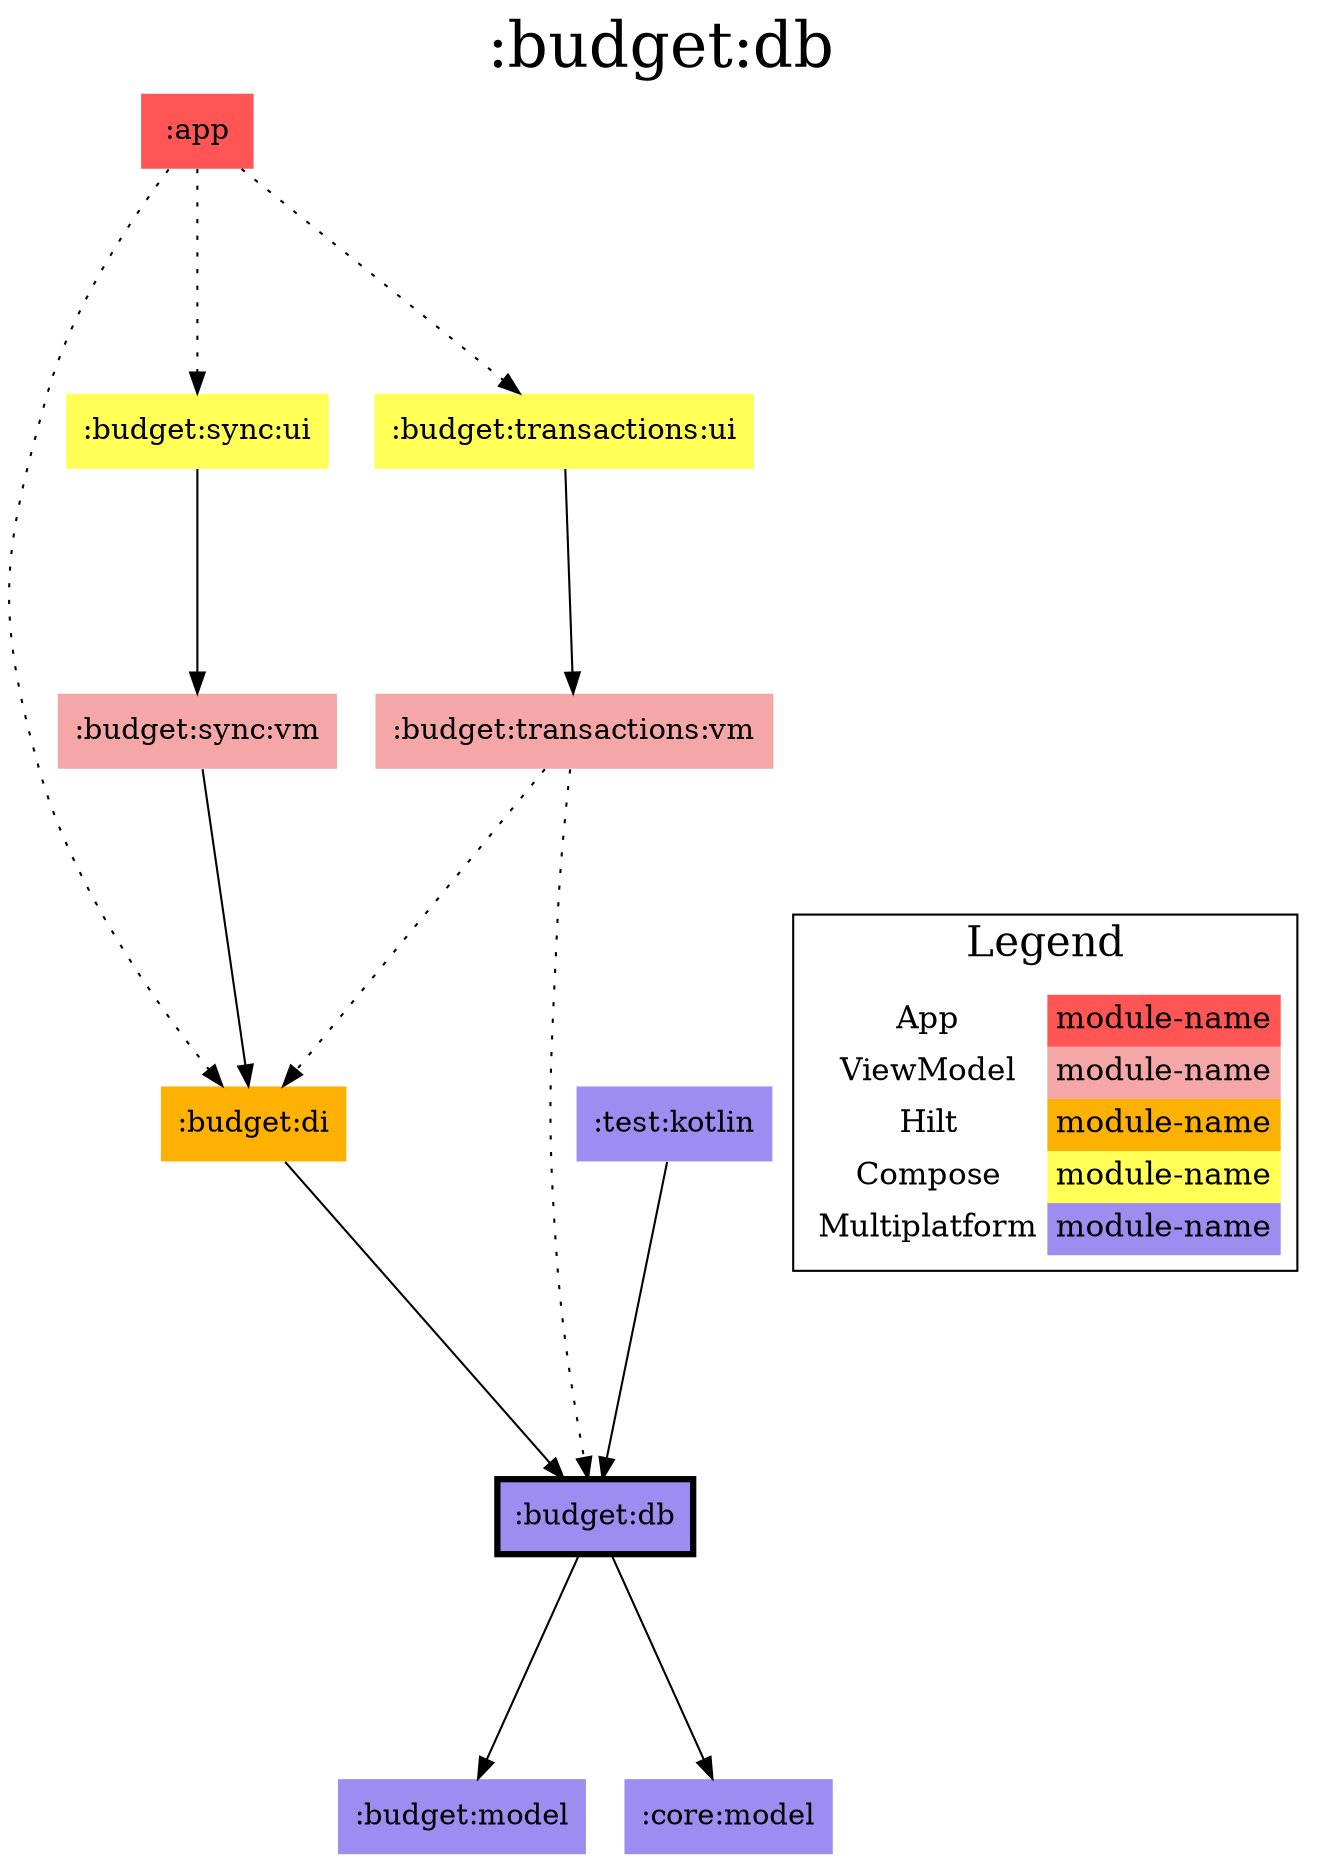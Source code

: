 digraph {
edge ["dir"="forward"]
graph ["dpi"="100","label"=":budget:db","labelloc"="t","fontsize"="30","ranksep"="1.5","rankdir"="TB"]
node ["style"="filled"]
":app" ["fillcolor"="#FF5555","shape"="none"]
":budget:db" ["fillcolor"="#9D8DF1","color"="black","penwidth"="3","shape"="box"]
":budget:di" ["fillcolor"="#FCB103","shape"="none"]
":budget:model" ["fillcolor"="#9D8DF1","shape"="none"]
":budget:sync:ui" ["fillcolor"="#FFFF55","shape"="none"]
":budget:sync:vm" ["fillcolor"="#F5A6A6","shape"="none"]
":budget:transactions:ui" ["fillcolor"="#FFFF55","shape"="none"]
":budget:transactions:vm" ["fillcolor"="#F5A6A6","shape"="none"]
":core:model" ["fillcolor"="#9D8DF1","shape"="none"]
":test:kotlin" ["fillcolor"="#9D8DF1","shape"="none"]
{
edge ["dir"="none"]
graph ["rank"="same"]
":budget:db"
}
":app" -> ":budget:di" ["style"="dotted"]
":app" -> ":budget:sync:ui" ["style"="dotted"]
":app" -> ":budget:transactions:ui" ["style"="dotted"]
":budget:db" -> ":budget:model"
":budget:db" -> ":core:model"
":budget:di" -> ":budget:db"
":budget:sync:ui" -> ":budget:sync:vm"
":budget:sync:vm" -> ":budget:di"
":budget:transactions:ui" -> ":budget:transactions:vm"
":budget:transactions:vm" -> ":budget:db" ["style"="dotted"]
":budget:transactions:vm" -> ":budget:di" ["style"="dotted"]
":test:kotlin" -> ":budget:db"
subgraph "cluster_legend" {
edge ["dir"="none"]
graph ["label"="Legend","fontsize"="20"]
"Legend" ["style"="filled","fillcolor"="#FFFFFF","shape"="none","margin"="0","fontsize"="15","label"=<
<TABLE BORDER="0" CELLBORDER="0" CELLSPACING="0" CELLPADDING="4">
<TR><TD>App</TD><TD BGCOLOR="#FF5555">module-name</TD></TR>
<TR><TD>ViewModel</TD><TD BGCOLOR="#F5A6A6">module-name</TD></TR>
<TR><TD>Hilt</TD><TD BGCOLOR="#FCB103">module-name</TD></TR>
<TR><TD>Compose</TD><TD BGCOLOR="#FFFF55">module-name</TD></TR>
<TR><TD>Multiplatform</TD><TD BGCOLOR="#9D8DF1">module-name</TD></TR>
</TABLE>
>]
} -> ":budget:db" ["style"="invis"]
}
